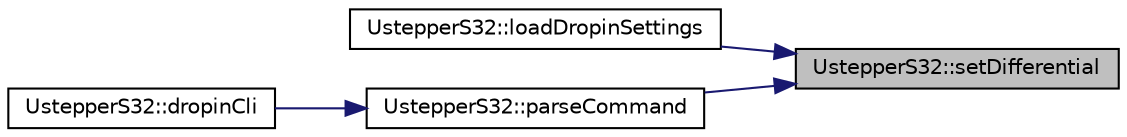 digraph "UstepperS32::setDifferential"
{
 // LATEX_PDF_SIZE
  edge [fontname="Helvetica",fontsize="10",labelfontname="Helvetica",labelfontsize="10"];
  node [fontname="Helvetica",fontsize="10",shape=record];
  rankdir="RL";
  Node1 [label="UstepperS32::setDifferential",height=0.2,width=0.4,color="black", fillcolor="grey75", style="filled", fontcolor="black",tooltip="This method is used to change the PID differential parameter D."];
  Node1 -> Node2 [dir="back",color="midnightblue",fontsize="10",style="solid",fontname="Helvetica"];
  Node2 [label="UstepperS32::loadDropinSettings",height=0.2,width=0.4,color="black", fillcolor="white", style="filled",URL="$classUstepperS32.html#a41f06498571ebe328f80b5605b1469f9",tooltip=" "];
  Node1 -> Node3 [dir="back",color="midnightblue",fontsize="10",style="solid",fontname="Helvetica"];
  Node3 [label="UstepperS32::parseCommand",height=0.2,width=0.4,color="black", fillcolor="white", style="filled",URL="$classUstepperS32.html#ac188ef30bfddec87c6a3a82b25299154",tooltip="This method is used for the dropinCli to take in user commands."];
  Node3 -> Node4 [dir="back",color="midnightblue",fontsize="10",style="solid",fontname="Helvetica"];
  Node4 [label="UstepperS32::dropinCli",height=0.2,width=0.4,color="black", fillcolor="white", style="filled",URL="$classUstepperS32.html#a6266ace54357b5d78a9ad187d0a09e7c",tooltip="This method is used to tune Drop-in parameters. After tuning uStepper S, the parameters are saved in ..."];
}
